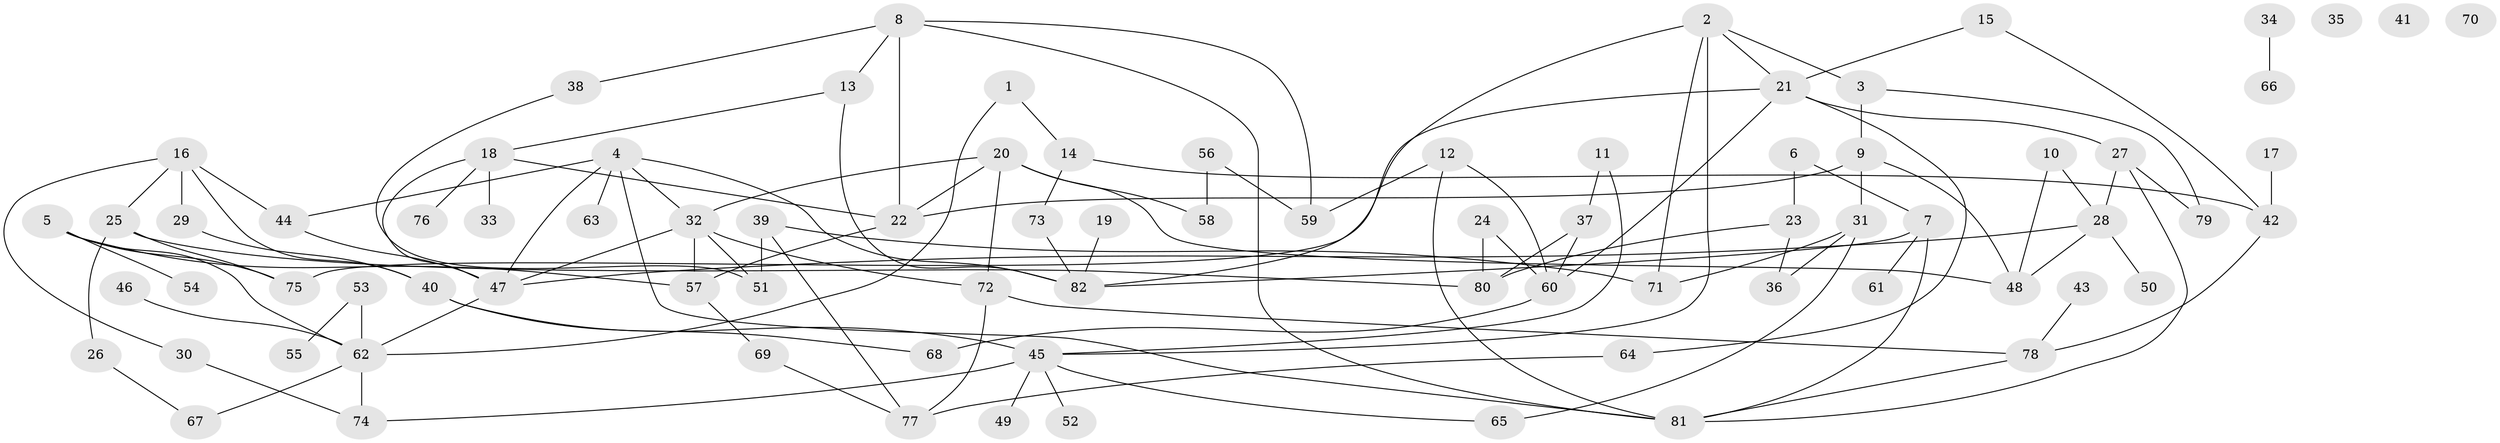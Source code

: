 // Generated by graph-tools (version 1.1) at 2025/00/03/09/25 03:00:49]
// undirected, 82 vertices, 121 edges
graph export_dot {
graph [start="1"]
  node [color=gray90,style=filled];
  1;
  2;
  3;
  4;
  5;
  6;
  7;
  8;
  9;
  10;
  11;
  12;
  13;
  14;
  15;
  16;
  17;
  18;
  19;
  20;
  21;
  22;
  23;
  24;
  25;
  26;
  27;
  28;
  29;
  30;
  31;
  32;
  33;
  34;
  35;
  36;
  37;
  38;
  39;
  40;
  41;
  42;
  43;
  44;
  45;
  46;
  47;
  48;
  49;
  50;
  51;
  52;
  53;
  54;
  55;
  56;
  57;
  58;
  59;
  60;
  61;
  62;
  63;
  64;
  65;
  66;
  67;
  68;
  69;
  70;
  71;
  72;
  73;
  74;
  75;
  76;
  77;
  78;
  79;
  80;
  81;
  82;
  1 -- 14;
  1 -- 62;
  2 -- 3;
  2 -- 21;
  2 -- 45;
  2 -- 71;
  2 -- 82;
  3 -- 9;
  3 -- 79;
  4 -- 32;
  4 -- 44;
  4 -- 47;
  4 -- 63;
  4 -- 81;
  4 -- 82;
  5 -- 54;
  5 -- 57;
  5 -- 62;
  5 -- 75;
  6 -- 7;
  6 -- 23;
  7 -- 61;
  7 -- 81;
  7 -- 82;
  8 -- 13;
  8 -- 22;
  8 -- 38;
  8 -- 59;
  8 -- 81;
  9 -- 22;
  9 -- 31;
  9 -- 48;
  10 -- 28;
  10 -- 48;
  11 -- 37;
  11 -- 45;
  12 -- 59;
  12 -- 60;
  12 -- 81;
  13 -- 18;
  13 -- 82;
  14 -- 42;
  14 -- 73;
  15 -- 21;
  15 -- 42;
  16 -- 25;
  16 -- 29;
  16 -- 30;
  16 -- 40;
  16 -- 44;
  17 -- 42;
  18 -- 22;
  18 -- 33;
  18 -- 47;
  18 -- 76;
  19 -- 82;
  20 -- 22;
  20 -- 32;
  20 -- 48;
  20 -- 58;
  20 -- 72;
  21 -- 27;
  21 -- 60;
  21 -- 64;
  21 -- 75;
  22 -- 57;
  23 -- 36;
  23 -- 80;
  24 -- 60;
  24 -- 80;
  25 -- 26;
  25 -- 75;
  25 -- 80;
  26 -- 67;
  27 -- 28;
  27 -- 79;
  27 -- 81;
  28 -- 47;
  28 -- 48;
  28 -- 50;
  29 -- 40;
  30 -- 74;
  31 -- 36;
  31 -- 65;
  31 -- 71;
  32 -- 47;
  32 -- 51;
  32 -- 57;
  32 -- 72;
  34 -- 66;
  37 -- 60;
  37 -- 80;
  38 -- 51;
  39 -- 51;
  39 -- 71;
  39 -- 77;
  40 -- 45;
  40 -- 68;
  42 -- 78;
  43 -- 78;
  44 -- 47;
  45 -- 49;
  45 -- 52;
  45 -- 65;
  45 -- 74;
  46 -- 62;
  47 -- 62;
  53 -- 55;
  53 -- 62;
  56 -- 58;
  56 -- 59;
  57 -- 69;
  60 -- 68;
  62 -- 67;
  62 -- 74;
  64 -- 77;
  69 -- 77;
  72 -- 77;
  72 -- 78;
  73 -- 82;
  78 -- 81;
}
